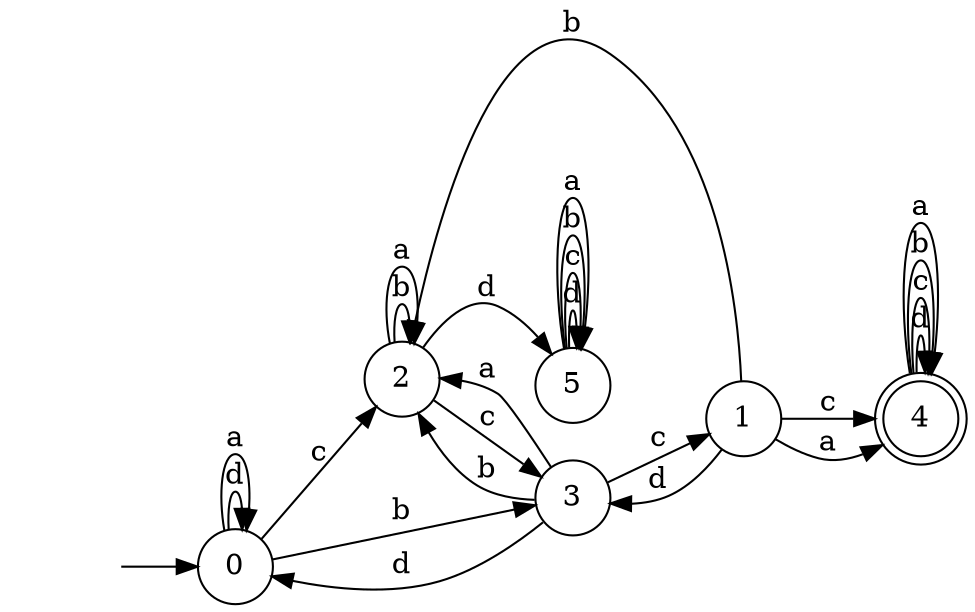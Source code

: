 digraph {
  rankdir=LR;
  0 [label="0", shape = circle];
  0 -> 0 [label="d"];
  0 -> 2 [label="c"];
  0 -> 3 [label="b"];
  0 -> 0 [label="a"];
  1 [label="1", shape = circle];
  1 -> 3 [label="d"];
  1 -> 4 [label="c"];
  1 -> 2 [label="b"];
  1 -> 4 [label="a"];
  2 [label="2", shape = circle];
  2 -> 5 [label="d"];
  2 -> 3 [label="c"];
  2 -> 2 [label="b"];
  2 -> 2 [label="a"];
  3 [label="3", shape = circle];
  3 -> 0 [label="d"];
  3 -> 1 [label="c"];
  3 -> 2 [label="b"];
  3 -> 2 [label="a"];
  4 [label="4", shape = doublecircle];
  4 -> 4 [label="d"];
  4 -> 4 [label="c"];
  4 -> 4 [label="b"];
  4 -> 4 [label="a"];
  5 [label="5", shape = circle];
  5 -> 5 [label="d"];
  5 -> 5 [label="c"];
  5 -> 5 [label="b"];
  5 -> 5 [label="a"];
  6 [label="", shape = plaintext];
  6 -> 0 [label=""];
}
